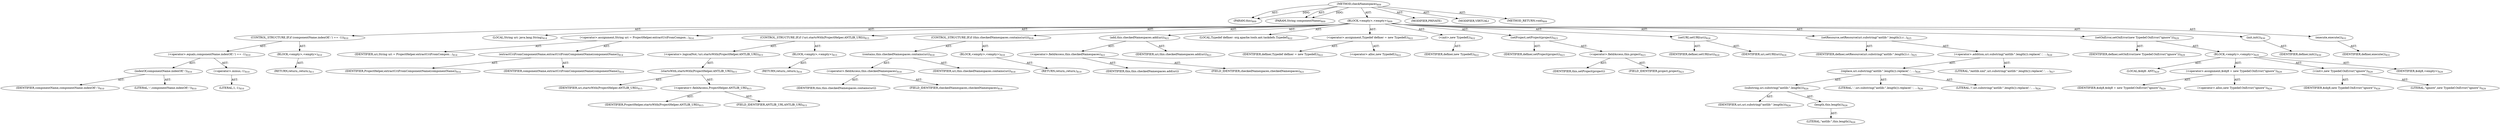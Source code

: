 digraph "checkNamespace" {  
"111669149728" [label = <(METHOD,checkNamespace)<SUB>809</SUB>> ]
"115964117058" [label = <(PARAM,this)<SUB>809</SUB>> ]
"115964117059" [label = <(PARAM,String componentName)<SUB>809</SUB>> ]
"25769803886" [label = <(BLOCK,&lt;empty&gt;,&lt;empty&gt;)<SUB>809</SUB>> ]
"47244640314" [label = <(CONTROL_STRUCTURE,IF,if (componentName.indexOf(':') == -1))<SUB>810</SUB>> ]
"30064771552" [label = <(&lt;operator&gt;.equals,componentName.indexOf(':') == -1)<SUB>810</SUB>> ]
"30064771553" [label = <(indexOf,componentName.indexOf(':'))<SUB>810</SUB>> ]
"68719477176" [label = <(IDENTIFIER,componentName,componentName.indexOf(':'))<SUB>810</SUB>> ]
"90194313291" [label = <(LITERAL,':',componentName.indexOf(':'))<SUB>810</SUB>> ]
"30064771554" [label = <(&lt;operator&gt;.minus,-1)<SUB>810</SUB>> ]
"90194313292" [label = <(LITERAL,1,-1)<SUB>810</SUB>> ]
"25769803887" [label = <(BLOCK,&lt;empty&gt;,&lt;empty&gt;)<SUB>810</SUB>> ]
"146028888091" [label = <(RETURN,return;,return;)<SUB>811</SUB>> ]
"94489280574" [label = <(LOCAL,String uri: java.lang.String)<SUB>814</SUB>> ]
"30064771555" [label = <(&lt;operator&gt;.assignment,String uri = ProjectHelper.extractUriFromCompon...)<SUB>814</SUB>> ]
"68719477177" [label = <(IDENTIFIER,uri,String uri = ProjectHelper.extractUriFromCompon...)<SUB>814</SUB>> ]
"30064771556" [label = <(extractUriFromComponentName,extractUriFromComponentName(componentName))<SUB>814</SUB>> ]
"68719477178" [label = <(IDENTIFIER,ProjectHelper,extractUriFromComponentName(componentName))<SUB>814</SUB>> ]
"68719477179" [label = <(IDENTIFIER,componentName,extractUriFromComponentName(componentName))<SUB>814</SUB>> ]
"47244640315" [label = <(CONTROL_STRUCTURE,IF,if (!uri.startsWith(ProjectHelper.ANTLIB_URI)))<SUB>815</SUB>> ]
"30064771557" [label = <(&lt;operator&gt;.logicalNot,!uri.startsWith(ProjectHelper.ANTLIB_URI))<SUB>815</SUB>> ]
"30064771558" [label = <(startsWith,startsWith(ProjectHelper.ANTLIB_URI))<SUB>815</SUB>> ]
"68719477180" [label = <(IDENTIFIER,uri,startsWith(ProjectHelper.ANTLIB_URI))<SUB>815</SUB>> ]
"30064771559" [label = <(&lt;operator&gt;.fieldAccess,ProjectHelper.ANTLIB_URI)<SUB>815</SUB>> ]
"68719477181" [label = <(IDENTIFIER,ProjectHelper,startsWith(ProjectHelper.ANTLIB_URI))<SUB>815</SUB>> ]
"55834574954" [label = <(FIELD_IDENTIFIER,ANTLIB_URI,ANTLIB_URI)<SUB>815</SUB>> ]
"25769803888" [label = <(BLOCK,&lt;empty&gt;,&lt;empty&gt;)<SUB>815</SUB>> ]
"146028888092" [label = <(RETURN,return;,return;)<SUB>816</SUB>> ]
"47244640316" [label = <(CONTROL_STRUCTURE,IF,if (this.checkedNamespaces.contains(uri)))<SUB>818</SUB>> ]
"30064771560" [label = <(contains,this.checkedNamespaces.contains(uri))<SUB>818</SUB>> ]
"30064771561" [label = <(&lt;operator&gt;.fieldAccess,this.checkedNamespaces)<SUB>818</SUB>> ]
"68719477182" [label = <(IDENTIFIER,this,this.checkedNamespaces.contains(uri))> ]
"55834574955" [label = <(FIELD_IDENTIFIER,checkedNamespaces,checkedNamespaces)<SUB>818</SUB>> ]
"68719477183" [label = <(IDENTIFIER,uri,this.checkedNamespaces.contains(uri))<SUB>818</SUB>> ]
"25769803889" [label = <(BLOCK,&lt;empty&gt;,&lt;empty&gt;)<SUB>818</SUB>> ]
"146028888093" [label = <(RETURN,return;,return;)<SUB>819</SUB>> ]
"30064771562" [label = <(add,this.checkedNamespaces.add(uri))<SUB>821</SUB>> ]
"30064771563" [label = <(&lt;operator&gt;.fieldAccess,this.checkedNamespaces)<SUB>821</SUB>> ]
"68719477184" [label = <(IDENTIFIER,this,this.checkedNamespaces.add(uri))> ]
"55834574956" [label = <(FIELD_IDENTIFIER,checkedNamespaces,checkedNamespaces)<SUB>821</SUB>> ]
"68719477185" [label = <(IDENTIFIER,uri,this.checkedNamespaces.add(uri))<SUB>821</SUB>> ]
"94489280575" [label = <(LOCAL,Typedef definer: org.apache.tools.ant.taskdefs.Typedef)<SUB>822</SUB>> ]
"30064771564" [label = <(&lt;operator&gt;.assignment,Typedef definer = new Typedef())<SUB>822</SUB>> ]
"68719477186" [label = <(IDENTIFIER,definer,Typedef definer = new Typedef())<SUB>822</SUB>> ]
"30064771565" [label = <(&lt;operator&gt;.alloc,new Typedef())<SUB>822</SUB>> ]
"30064771566" [label = <(&lt;init&gt;,new Typedef())<SUB>822</SUB>> ]
"68719477187" [label = <(IDENTIFIER,definer,new Typedef())<SUB>822</SUB>> ]
"30064771567" [label = <(setProject,setProject(project))<SUB>823</SUB>> ]
"68719477188" [label = <(IDENTIFIER,definer,setProject(project))<SUB>823</SUB>> ]
"30064771568" [label = <(&lt;operator&gt;.fieldAccess,this.project)<SUB>823</SUB>> ]
"68719477189" [label = <(IDENTIFIER,this,setProject(project))> ]
"55834574957" [label = <(FIELD_IDENTIFIER,project,project)<SUB>823</SUB>> ]
"30064771569" [label = <(setURI,setURI(uri))<SUB>824</SUB>> ]
"68719477190" [label = <(IDENTIFIER,definer,setURI(uri))<SUB>824</SUB>> ]
"68719477191" [label = <(IDENTIFIER,uri,setURI(uri))<SUB>824</SUB>> ]
"30064771570" [label = <(setResource,setResource(uri.substring(&quot;antlib:&quot;.length()).r...)<SUB>825</SUB>> ]
"68719477192" [label = <(IDENTIFIER,definer,setResource(uri.substring(&quot;antlib:&quot;.length()).r...)<SUB>825</SUB>> ]
"30064771571" [label = <(&lt;operator&gt;.addition,uri.substring(&quot;antlib:&quot;.length()).replace('.', ...)<SUB>826</SUB>> ]
"30064771572" [label = <(replace,uri.substring(&quot;antlib:&quot;.length()).replace('.', ...)<SUB>826</SUB>> ]
"30064771573" [label = <(substring,uri.substring(&quot;antlib:&quot;.length()))<SUB>826</SUB>> ]
"68719477193" [label = <(IDENTIFIER,uri,uri.substring(&quot;antlib:&quot;.length()))<SUB>826</SUB>> ]
"30064771574" [label = <(length,this.length())<SUB>826</SUB>> ]
"90194313293" [label = <(LITERAL,&quot;antlib:&quot;,this.length())<SUB>826</SUB>> ]
"90194313294" [label = <(LITERAL,'.',uri.substring(&quot;antlib:&quot;.length()).replace('.', ...)<SUB>826</SUB>> ]
"90194313295" [label = <(LITERAL,'/',uri.substring(&quot;antlib:&quot;.length()).replace('.', ...)<SUB>826</SUB>> ]
"90194313296" [label = <(LITERAL,&quot;/antlib.xml&quot;,uri.substring(&quot;antlib:&quot;.length()).replace('.', ...)<SUB>827</SUB>> ]
"30064771575" [label = <(setOnError,setOnError(new Typedef.OnError(&quot;ignore&quot;)))<SUB>829</SUB>> ]
"68719477194" [label = <(IDENTIFIER,definer,setOnError(new Typedef.OnError(&quot;ignore&quot;)))<SUB>829</SUB>> ]
"25769803890" [label = <(BLOCK,&lt;empty&gt;,&lt;empty&gt;)<SUB>829</SUB>> ]
"94489280576" [label = <(LOCAL,$obj8: ANY)<SUB>829</SUB>> ]
"30064771576" [label = <(&lt;operator&gt;.assignment,$obj8 = new Typedef.OnError(&quot;ignore&quot;))<SUB>829</SUB>> ]
"68719477195" [label = <(IDENTIFIER,$obj8,$obj8 = new Typedef.OnError(&quot;ignore&quot;))<SUB>829</SUB>> ]
"30064771577" [label = <(&lt;operator&gt;.alloc,new Typedef.OnError(&quot;ignore&quot;))<SUB>829</SUB>> ]
"30064771578" [label = <(&lt;init&gt;,new Typedef.OnError(&quot;ignore&quot;))<SUB>829</SUB>> ]
"68719477196" [label = <(IDENTIFIER,$obj8,new Typedef.OnError(&quot;ignore&quot;))<SUB>829</SUB>> ]
"90194313297" [label = <(LITERAL,&quot;ignore&quot;,new Typedef.OnError(&quot;ignore&quot;))<SUB>829</SUB>> ]
"68719477197" [label = <(IDENTIFIER,$obj8,&lt;empty&gt;)<SUB>829</SUB>> ]
"30064771579" [label = <(init,init())<SUB>830</SUB>> ]
"68719477198" [label = <(IDENTIFIER,definer,init())<SUB>830</SUB>> ]
"30064771580" [label = <(execute,execute())<SUB>831</SUB>> ]
"68719477199" [label = <(IDENTIFIER,definer,execute())<SUB>831</SUB>> ]
"133143986258" [label = <(MODIFIER,PRIVATE)> ]
"133143986259" [label = <(MODIFIER,VIRTUAL)> ]
"128849018912" [label = <(METHOD_RETURN,void)<SUB>809</SUB>> ]
  "111669149728" -> "115964117058"  [ label = "AST: "] 
  "111669149728" -> "115964117059"  [ label = "AST: "] 
  "111669149728" -> "25769803886"  [ label = "AST: "] 
  "111669149728" -> "133143986258"  [ label = "AST: "] 
  "111669149728" -> "133143986259"  [ label = "AST: "] 
  "111669149728" -> "128849018912"  [ label = "AST: "] 
  "25769803886" -> "47244640314"  [ label = "AST: "] 
  "25769803886" -> "94489280574"  [ label = "AST: "] 
  "25769803886" -> "30064771555"  [ label = "AST: "] 
  "25769803886" -> "47244640315"  [ label = "AST: "] 
  "25769803886" -> "47244640316"  [ label = "AST: "] 
  "25769803886" -> "30064771562"  [ label = "AST: "] 
  "25769803886" -> "94489280575"  [ label = "AST: "] 
  "25769803886" -> "30064771564"  [ label = "AST: "] 
  "25769803886" -> "30064771566"  [ label = "AST: "] 
  "25769803886" -> "30064771567"  [ label = "AST: "] 
  "25769803886" -> "30064771569"  [ label = "AST: "] 
  "25769803886" -> "30064771570"  [ label = "AST: "] 
  "25769803886" -> "30064771575"  [ label = "AST: "] 
  "25769803886" -> "30064771579"  [ label = "AST: "] 
  "25769803886" -> "30064771580"  [ label = "AST: "] 
  "47244640314" -> "30064771552"  [ label = "AST: "] 
  "47244640314" -> "25769803887"  [ label = "AST: "] 
  "30064771552" -> "30064771553"  [ label = "AST: "] 
  "30064771552" -> "30064771554"  [ label = "AST: "] 
  "30064771553" -> "68719477176"  [ label = "AST: "] 
  "30064771553" -> "90194313291"  [ label = "AST: "] 
  "30064771554" -> "90194313292"  [ label = "AST: "] 
  "25769803887" -> "146028888091"  [ label = "AST: "] 
  "30064771555" -> "68719477177"  [ label = "AST: "] 
  "30064771555" -> "30064771556"  [ label = "AST: "] 
  "30064771556" -> "68719477178"  [ label = "AST: "] 
  "30064771556" -> "68719477179"  [ label = "AST: "] 
  "47244640315" -> "30064771557"  [ label = "AST: "] 
  "47244640315" -> "25769803888"  [ label = "AST: "] 
  "30064771557" -> "30064771558"  [ label = "AST: "] 
  "30064771558" -> "68719477180"  [ label = "AST: "] 
  "30064771558" -> "30064771559"  [ label = "AST: "] 
  "30064771559" -> "68719477181"  [ label = "AST: "] 
  "30064771559" -> "55834574954"  [ label = "AST: "] 
  "25769803888" -> "146028888092"  [ label = "AST: "] 
  "47244640316" -> "30064771560"  [ label = "AST: "] 
  "47244640316" -> "25769803889"  [ label = "AST: "] 
  "30064771560" -> "30064771561"  [ label = "AST: "] 
  "30064771560" -> "68719477183"  [ label = "AST: "] 
  "30064771561" -> "68719477182"  [ label = "AST: "] 
  "30064771561" -> "55834574955"  [ label = "AST: "] 
  "25769803889" -> "146028888093"  [ label = "AST: "] 
  "30064771562" -> "30064771563"  [ label = "AST: "] 
  "30064771562" -> "68719477185"  [ label = "AST: "] 
  "30064771563" -> "68719477184"  [ label = "AST: "] 
  "30064771563" -> "55834574956"  [ label = "AST: "] 
  "30064771564" -> "68719477186"  [ label = "AST: "] 
  "30064771564" -> "30064771565"  [ label = "AST: "] 
  "30064771566" -> "68719477187"  [ label = "AST: "] 
  "30064771567" -> "68719477188"  [ label = "AST: "] 
  "30064771567" -> "30064771568"  [ label = "AST: "] 
  "30064771568" -> "68719477189"  [ label = "AST: "] 
  "30064771568" -> "55834574957"  [ label = "AST: "] 
  "30064771569" -> "68719477190"  [ label = "AST: "] 
  "30064771569" -> "68719477191"  [ label = "AST: "] 
  "30064771570" -> "68719477192"  [ label = "AST: "] 
  "30064771570" -> "30064771571"  [ label = "AST: "] 
  "30064771571" -> "30064771572"  [ label = "AST: "] 
  "30064771571" -> "90194313296"  [ label = "AST: "] 
  "30064771572" -> "30064771573"  [ label = "AST: "] 
  "30064771572" -> "90194313294"  [ label = "AST: "] 
  "30064771572" -> "90194313295"  [ label = "AST: "] 
  "30064771573" -> "68719477193"  [ label = "AST: "] 
  "30064771573" -> "30064771574"  [ label = "AST: "] 
  "30064771574" -> "90194313293"  [ label = "AST: "] 
  "30064771575" -> "68719477194"  [ label = "AST: "] 
  "30064771575" -> "25769803890"  [ label = "AST: "] 
  "25769803890" -> "94489280576"  [ label = "AST: "] 
  "25769803890" -> "30064771576"  [ label = "AST: "] 
  "25769803890" -> "30064771578"  [ label = "AST: "] 
  "25769803890" -> "68719477197"  [ label = "AST: "] 
  "30064771576" -> "68719477195"  [ label = "AST: "] 
  "30064771576" -> "30064771577"  [ label = "AST: "] 
  "30064771578" -> "68719477196"  [ label = "AST: "] 
  "30064771578" -> "90194313297"  [ label = "AST: "] 
  "30064771579" -> "68719477198"  [ label = "AST: "] 
  "30064771580" -> "68719477199"  [ label = "AST: "] 
  "111669149728" -> "115964117058"  [ label = "DDG: "] 
  "111669149728" -> "115964117059"  [ label = "DDG: "] 
}
